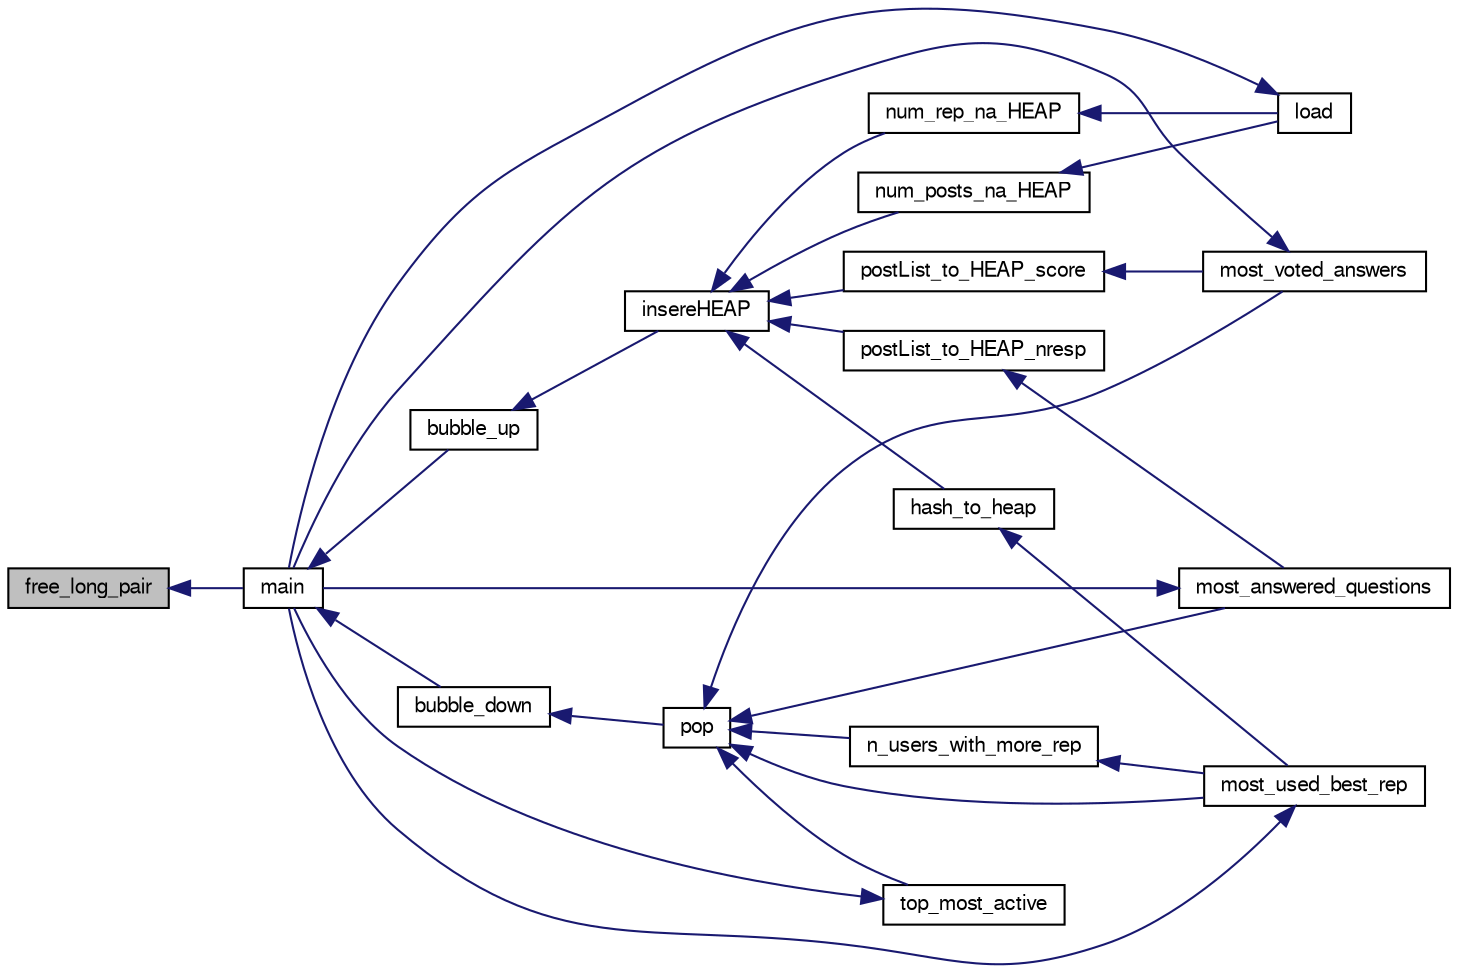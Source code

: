 digraph "free_long_pair"
{
  edge [fontname="FreeSans",fontsize="10",labelfontname="FreeSans",labelfontsize="10"];
  node [fontname="FreeSans",fontsize="10",shape=record];
  rankdir="LR";
  Node1 [label="free_long_pair",height=0.2,width=0.4,color="black", fillcolor="grey75", style="filled", fontcolor="black"];
  Node1 -> Node2 [dir="back",color="midnightblue",fontsize="10",style="solid",fontname="FreeSans"];
  Node2 [label="main",height=0.2,width=0.4,color="black", fillcolor="white", style="filled",URL="$main_8c.html#ae66f6b31b5ad750f1fe042a706a4e3d4"];
  Node2 -> Node3 [dir="back",color="midnightblue",fontsize="10",style="solid",fontname="FreeSans"];
  Node3 [label="bubble_up",height=0.2,width=0.4,color="black", fillcolor="white", style="filled",URL="$myheap_8h.html#ace1f2a5d5bc48b367d1fd893827ec140",tooltip="Função que coloca o último elemento adicionado na sua posição correta. "];
  Node3 -> Node4 [dir="back",color="midnightblue",fontsize="10",style="solid",fontname="FreeSans"];
  Node4 [label="insereHEAP",height=0.2,width=0.4,color="black", fillcolor="white", style="filled",URL="$myheap_8h.html#a844070e8301ff20531948818379ca7f9",tooltip="Função que insere um novo elemento na heap. "];
  Node4 -> Node5 [dir="back",color="midnightblue",fontsize="10",style="solid",fontname="FreeSans"];
  Node5 [label="num_posts_na_HEAP",height=0.2,width=0.4,color="black", fillcolor="white", style="filled",URL="$interface_8c.html#ae5f33a943c4ae2dae9412708c17cc53f",tooltip="Função auxiliar adiciona a informação da data de um nodo MYUSER numa heap. "];
  Node5 -> Node6 [dir="back",color="midnightblue",fontsize="10",style="solid",fontname="FreeSans"];
  Node6 [label="load",height=0.2,width=0.4,color="black", fillcolor="white", style="filled",URL="$interface_8h.html#a644c94e592239aa49a0cf315d69b1c64",tooltip="Função dá load aos ficheiros xml. "];
  Node6 -> Node2 [dir="back",color="midnightblue",fontsize="10",style="solid",fontname="FreeSans"];
  Node4 -> Node7 [dir="back",color="midnightblue",fontsize="10",style="solid",fontname="FreeSans"];
  Node7 [label="num_rep_na_HEAP",height=0.2,width=0.4,color="black", fillcolor="white", style="filled",URL="$interface_8c.html#a37bc5ac324407a740abf0344028521dc",tooltip="Função auxiliar que adiciona a informação da data de um nodo MYUSER numa heap para reputação..."];
  Node7 -> Node6 [dir="back",color="midnightblue",fontsize="10",style="solid",fontname="FreeSans"];
  Node4 -> Node8 [dir="back",color="midnightblue",fontsize="10",style="solid",fontname="FreeSans"];
  Node8 [label="postList_to_HEAP_score",height=0.2,width=0.4,color="black", fillcolor="white", style="filled",URL="$interface_8c.html#abaa41336f16a88d117077daca2dabce3",tooltip="Função auxiliar que adiciona a informação da data de um nodo STACKPOST numa heap para scores..."];
  Node8 -> Node9 [dir="back",color="midnightblue",fontsize="10",style="solid",fontname="FreeSans"];
  Node9 [label="most_voted_answers",height=0.2,width=0.4,color="black", fillcolor="white", style="filled",URL="$interface_8h.html#abee0976337de52cefdc4e840c803f2f4",tooltip="Função que dado um intervalo de tempo calcula os N posts com melhor score. "];
  Node9 -> Node2 [dir="back",color="midnightblue",fontsize="10",style="solid",fontname="FreeSans"];
  Node4 -> Node10 [dir="back",color="midnightblue",fontsize="10",style="solid",fontname="FreeSans"];
  Node10 [label="postList_to_HEAP_nresp",height=0.2,width=0.4,color="black", fillcolor="white", style="filled",URL="$interface_8c.html#ae434a780bfd43f9d1b3a667b615fef31",tooltip="Função auxiliar que adiciona a informação da data de um nodo STACKPOST numa heap para perguntas com m..."];
  Node10 -> Node11 [dir="back",color="midnightblue",fontsize="10",style="solid",fontname="FreeSans"];
  Node11 [label="most_answered_questions",height=0.2,width=0.4,color="black", fillcolor="white", style="filled",URL="$interface_8h.html#a4847929aa84113b38e6804acefdfd6a4",tooltip="Função que dado um intervalo de tempo calcula as N perguntas com mais respostas. "];
  Node11 -> Node2 [dir="back",color="midnightblue",fontsize="10",style="solid",fontname="FreeSans"];
  Node4 -> Node12 [dir="back",color="midnightblue",fontsize="10",style="solid",fontname="FreeSans"];
  Node12 [label="hash_to_heap",height=0.2,width=0.4,color="black", fillcolor="white", style="filled",URL="$interface_8c.html#ad09b4104b58f6cfbf30d1dabd69d00b6",tooltip="Função auxiliar compatível com a API do glib para inserir numa heap os dados da hashtable com as ocor..."];
  Node12 -> Node13 [dir="back",color="midnightblue",fontsize="10",style="solid",fontname="FreeSans"];
  Node13 [label="most_used_best_rep",height=0.2,width=0.4,color="black", fillcolor="white", style="filled",URL="$interface_8h.html#aa048ff54eec00113e9e16d530370fcc1",tooltip="Função que obtém o número de ocorrencias das N tags mais usadas num dado período de tempo pelos N use..."];
  Node13 -> Node2 [dir="back",color="midnightblue",fontsize="10",style="solid",fontname="FreeSans"];
  Node2 -> Node14 [dir="back",color="midnightblue",fontsize="10",style="solid",fontname="FreeSans"];
  Node14 [label="bubble_down",height=0.2,width=0.4,color="black", fillcolor="white", style="filled",URL="$myheap_8h.html#a8060dd960c3242b7250e5a7d730593d6",tooltip="Função que realiza as operações necessárias depois de se retirar um elemento. "];
  Node14 -> Node15 [dir="back",color="midnightblue",fontsize="10",style="solid",fontname="FreeSans"];
  Node15 [label="pop",height=0.2,width=0.4,color="black", fillcolor="white", style="filled",URL="$myheap_8h.html#a835a400b71780f44bd1e8e00afe03e25",tooltip="Função que retira um elemento na heap. "];
  Node15 -> Node16 [dir="back",color="midnightblue",fontsize="10",style="solid",fontname="FreeSans"];
  Node16 [label="top_most_active",height=0.2,width=0.4,color="black", fillcolor="white", style="filled",URL="$interface_8h.html#aea6f8074566f0a5373ea67b3469fd4cc",tooltip="Função que calcula os N utilizadores com mais posts. "];
  Node16 -> Node2 [dir="back",color="midnightblue",fontsize="10",style="solid",fontname="FreeSans"];
  Node15 -> Node9 [dir="back",color="midnightblue",fontsize="10",style="solid",fontname="FreeSans"];
  Node15 -> Node11 [dir="back",color="midnightblue",fontsize="10",style="solid",fontname="FreeSans"];
  Node15 -> Node17 [dir="back",color="midnightblue",fontsize="10",style="solid",fontname="FreeSans"];
  Node17 [label="n_users_with_more_rep",height=0.2,width=0.4,color="black", fillcolor="white", style="filled",URL="$interface_8c.html#abfa5eaef67b944c1707d738fcc581d97",tooltip="Função auxiliar que calcula os N utilizadores com melhor rep. "];
  Node17 -> Node13 [dir="back",color="midnightblue",fontsize="10",style="solid",fontname="FreeSans"];
  Node15 -> Node13 [dir="back",color="midnightblue",fontsize="10",style="solid",fontname="FreeSans"];
}
